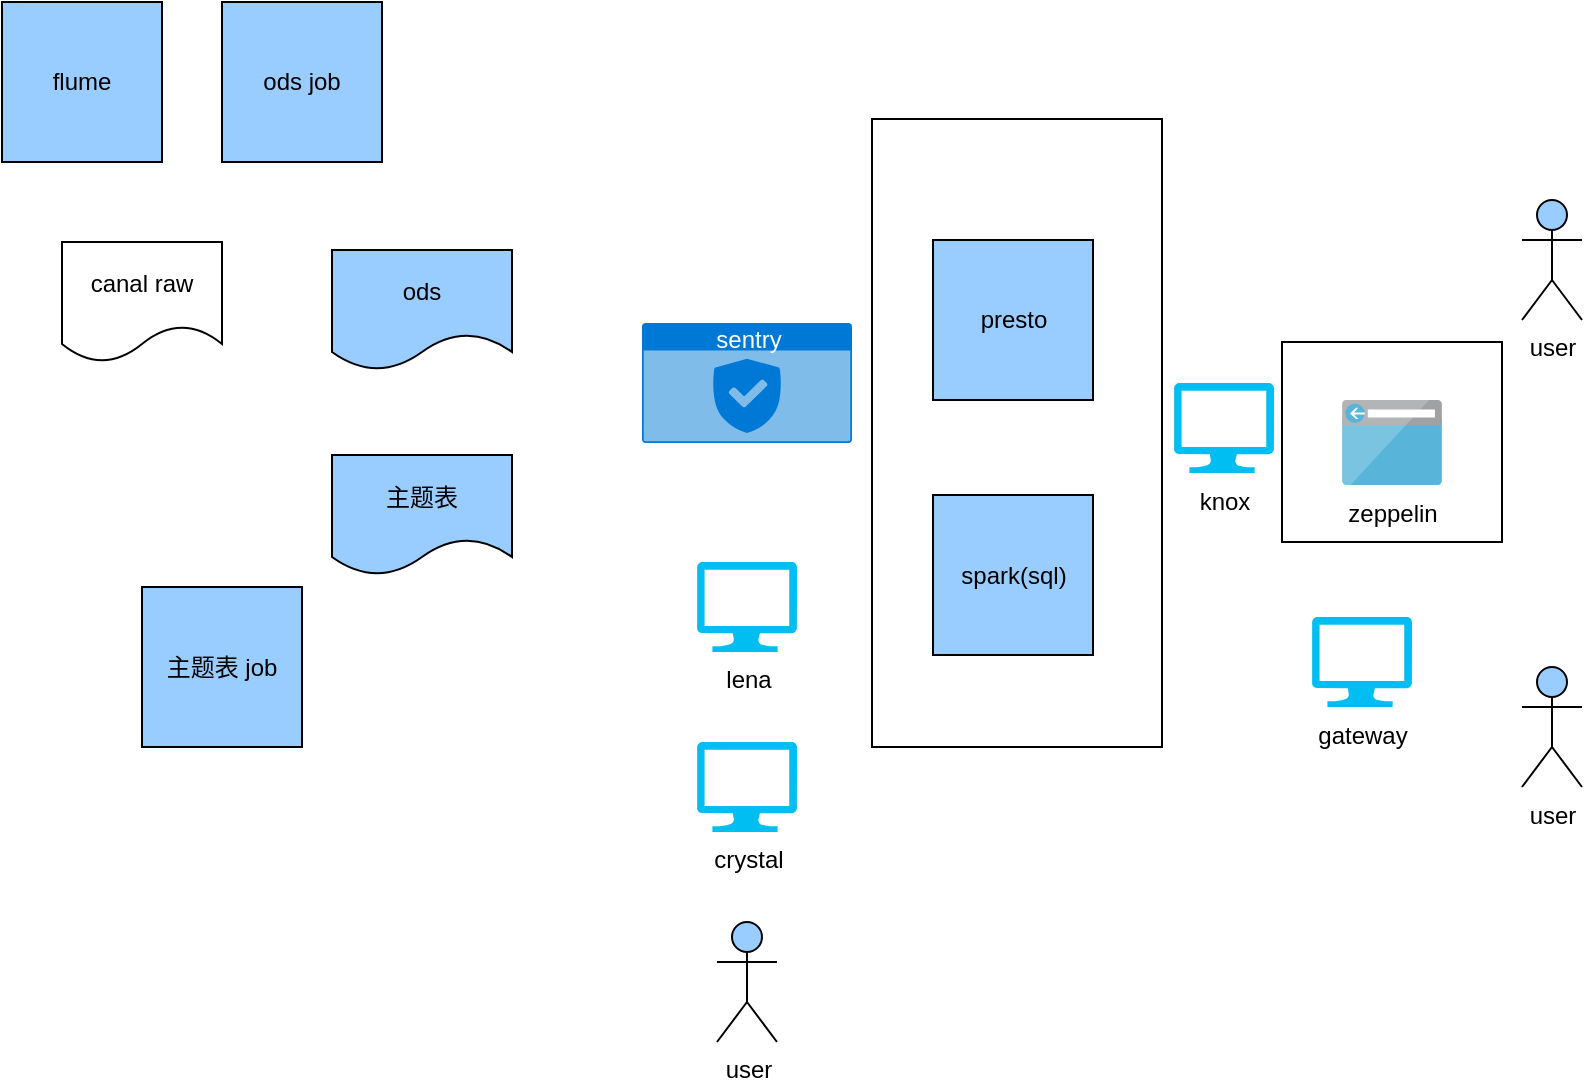<mxfile version="11.2.1" type="github" pages="1"><diagram id="otezNMO-IAW77wvypoZE" name="Page-1"><mxGraphModel dx="988" dy="537" grid="1" gridSize="10" guides="1" tooltips="1" connect="1" arrows="1" fold="1" page="1" pageScale="1" pageWidth="850" pageHeight="1100" math="0" shadow="0"><root><mxCell id="0"/><mxCell id="1" parent="0"/><mxCell id="A2IyNVxWjS1uLn-vAylw-6" value="" style="verticalLabelPosition=bottom;verticalAlign=top;html=1;shape=mxgraph.basic.rect;fillColor=#ffffff;fillColor2=none;strokeColor=#000000;strokeWidth=1;size=20;indent=5;" vertex="1" parent="1"><mxGeometry x="660" y="250" width="110" height="100" as="geometry"/></mxCell><mxCell id="A2IyNVxWjS1uLn-vAylw-4" value="" style="verticalLabelPosition=bottom;verticalAlign=top;html=1;shape=mxgraph.basic.rect;fillColor=#ffffff;fillColor2=none;strokeColor=#000000;strokeWidth=1;size=20;indent=5;" vertex="1" parent="1"><mxGeometry x="455" y="138.5" width="145" height="314" as="geometry"/></mxCell><mxCell id="1ircUyIzkp-yjiFZfvwX-4" value="ods" style="shape=document;whiteSpace=wrap;html=1;boundedLbl=1;fillColor=#99CCFF;" parent="1" vertex="1"><mxGeometry x="185" y="204" width="90" height="60" as="geometry"/></mxCell><mxCell id="1ircUyIzkp-yjiFZfvwX-5" value="canal raw" style="shape=document;whiteSpace=wrap;html=1;boundedLbl=1;fillColor=#FFFFFF;" parent="1" vertex="1"><mxGeometry x="50" y="200" width="80" height="60" as="geometry"/></mxCell><mxCell id="1ircUyIzkp-yjiFZfvwX-6" value="user" style="shape=umlActor;verticalLabelPosition=bottom;labelBackgroundColor=#ffffff;verticalAlign=top;html=1;outlineConnect=0;fillColor=#99CCFF;" parent="1" vertex="1"><mxGeometry x="780" y="179" width="30" height="60" as="geometry"/></mxCell><mxCell id="1ircUyIzkp-yjiFZfvwX-7" value="gateway" style="verticalLabelPosition=bottom;html=1;verticalAlign=top;align=center;strokeColor=none;fillColor=#00BEF2;shape=mxgraph.azure.computer;pointerEvents=1;" parent="1" vertex="1"><mxGeometry x="675" y="387.5" width="50" height="45" as="geometry"/></mxCell><mxCell id="1ircUyIzkp-yjiFZfvwX-9" value="sentry" style="html=1;strokeColor=none;fillColor=#0079D6;labelPosition=center;verticalLabelPosition=middle;verticalAlign=top;align=center;fontSize=12;outlineConnect=0;spacingTop=-6;fontColor=#FFFFFF;shape=mxgraph.sitemap.security;" parent="1" vertex="1"><mxGeometry x="340" y="240.5" width="105" height="60" as="geometry"/></mxCell><mxCell id="1ircUyIzkp-yjiFZfvwX-10" value="spark(sql)" style="whiteSpace=wrap;html=1;aspect=fixed;fillColor=#99CCFF;" parent="1" vertex="1"><mxGeometry x="485.5" y="326.5" width="80" height="80" as="geometry"/></mxCell><mxCell id="1ircUyIzkp-yjiFZfvwX-11" value="zeppelin" style="aspect=fixed;html=1;perimeter=none;align=center;shadow=0;dashed=0;image;fontSize=12;image=img/lib/mscae/Browser.svg;fillColor=#99CCFF;" parent="1" vertex="1"><mxGeometry x="690" y="279" width="50" height="42.5" as="geometry"/></mxCell><mxCell id="1ircUyIzkp-yjiFZfvwX-20" value="presto" style="whiteSpace=wrap;html=1;aspect=fixed;fillColor=#99CCFF;" parent="1" vertex="1"><mxGeometry x="485.5" y="199" width="80" height="80" as="geometry"/></mxCell><mxCell id="1ircUyIzkp-yjiFZfvwX-21" value="flume" style="whiteSpace=wrap;html=1;aspect=fixed;fillColor=#99CCFF;" parent="1" vertex="1"><mxGeometry x="20" y="80" width="80" height="80" as="geometry"/></mxCell><mxCell id="1ircUyIzkp-yjiFZfvwX-22" value="ods job" style="whiteSpace=wrap;html=1;aspect=fixed;fillColor=#99CCFF;" parent="1" vertex="1"><mxGeometry x="130" y="80" width="80" height="80" as="geometry"/></mxCell><mxCell id="1ircUyIzkp-yjiFZfvwX-23" value="主题表" style="shape=document;whiteSpace=wrap;html=1;boundedLbl=1;fillColor=#99CCFF;" parent="1" vertex="1"><mxGeometry x="185" y="306.5" width="90" height="60" as="geometry"/></mxCell><mxCell id="1ircUyIzkp-yjiFZfvwX-24" value="主题表 job" style="whiteSpace=wrap;html=1;aspect=fixed;fillColor=#99CCFF;" parent="1" vertex="1"><mxGeometry x="90" y="372.5" width="80" height="80" as="geometry"/></mxCell><mxCell id="1ircUyIzkp-yjiFZfvwX-26" value="lena" style="verticalLabelPosition=bottom;html=1;verticalAlign=top;align=center;strokeColor=none;fillColor=#00BEF2;shape=mxgraph.azure.computer;pointerEvents=1;" parent="1" vertex="1"><mxGeometry x="367.5" y="360" width="50" height="45" as="geometry"/></mxCell><mxCell id="1ircUyIzkp-yjiFZfvwX-27" value="crystal" style="verticalLabelPosition=bottom;html=1;verticalAlign=top;align=center;strokeColor=none;fillColor=#00BEF2;shape=mxgraph.azure.computer;pointerEvents=1;" parent="1" vertex="1"><mxGeometry x="367.5" y="450" width="50" height="45" as="geometry"/></mxCell><mxCell id="1ircUyIzkp-yjiFZfvwX-33" value="user" style="shape=umlActor;verticalLabelPosition=bottom;labelBackgroundColor=#ffffff;verticalAlign=top;html=1;outlineConnect=0;fillColor=#99CCFF;" parent="1" vertex="1"><mxGeometry x="377.5" y="540" width="30" height="60" as="geometry"/></mxCell><mxCell id="1ircUyIzkp-yjiFZfvwX-34" value="user" style="shape=umlActor;verticalLabelPosition=bottom;labelBackgroundColor=#ffffff;verticalAlign=top;html=1;outlineConnect=0;fillColor=#99CCFF;" parent="1" vertex="1"><mxGeometry x="780" y="412.5" width="30" height="60" as="geometry"/></mxCell><mxCell id="A2IyNVxWjS1uLn-vAylw-1" value="knox&lt;br&gt;" style="verticalLabelPosition=bottom;html=1;verticalAlign=top;align=center;strokeColor=none;fillColor=#00BEF2;shape=mxgraph.azure.computer;pointerEvents=1;" vertex="1" parent="1"><mxGeometry x="606" y="270.5" width="50" height="45" as="geometry"/></mxCell></root></mxGraphModel></diagram></mxfile>